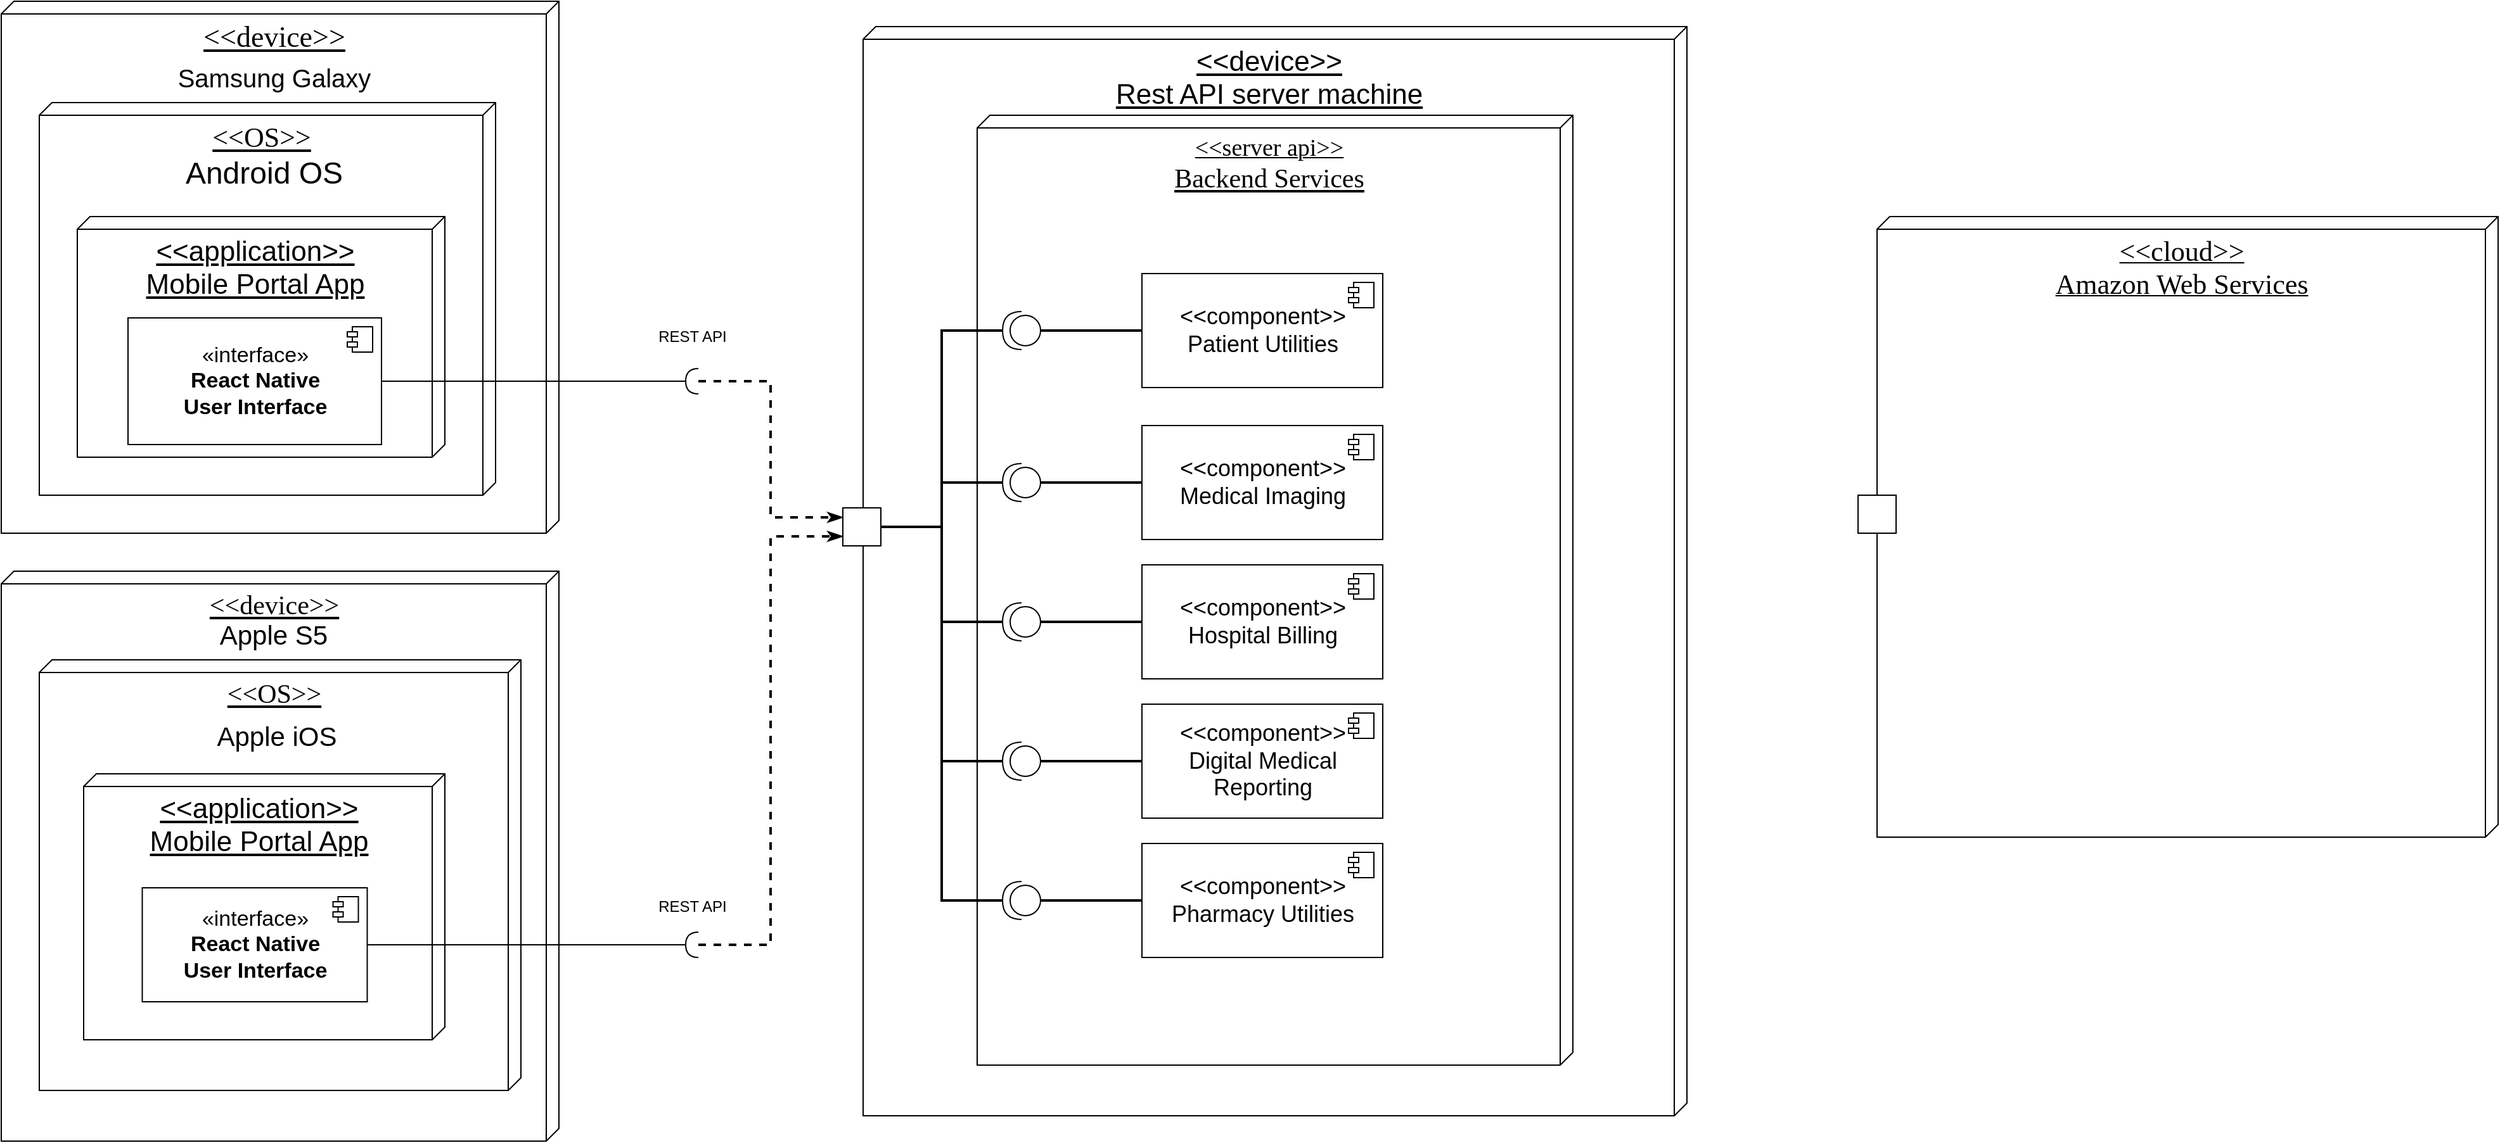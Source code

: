 <mxfile version="14.6.9" type="github">
  <diagram name="Page-1" id="5f0bae14-7c28-e335-631c-24af17079c00">
    <mxGraphModel dx="2820" dy="912" grid="1" gridSize="10" guides="1" tooltips="1" connect="1" arrows="1" fold="1" page="1" pageScale="1" pageWidth="1100" pageHeight="850" background="#ffffff" math="0" shadow="0">
      <root>
        <mxCell id="0" />
        <mxCell id="1" parent="0" />
        <mxCell id="D0nsK-4iOJoPO3HQ679--17" value="&lt;div style=&quot;font-size: 22px&quot;&gt;&lt;font style=&quot;font-size: 22px&quot;&gt;&amp;lt;&amp;lt;device&amp;gt;&amp;gt;&lt;/font&gt;&lt;/div&gt;&lt;div style=&quot;font-size: 22px&quot;&gt;&lt;font style=&quot;font-size: 22px&quot;&gt;Rest API server machine&lt;br&gt;&lt;/font&gt;&lt;/div&gt;" style="verticalAlign=top;align=center;spacingTop=8;spacingLeft=2;spacingRight=12;shape=cube;size=10;direction=south;fontStyle=4;html=1;" vertex="1" parent="1">
          <mxGeometry x="-200" y="60" width="650" height="860" as="geometry" />
        </mxCell>
        <mxCell id="39150e848f15840c-1" value="&lt;div&gt;&lt;font style=&quot;font-size: 19px&quot;&gt;&amp;lt;&amp;lt;server api&amp;gt;&amp;gt;&lt;/font&gt;&lt;br&gt;&lt;/div&gt;&lt;div style=&quot;font-size: 21px&quot; align=&quot;center&quot;&gt;&lt;font style=&quot;font-size: 21px&quot;&gt;Backend Services&lt;/font&gt;&lt;/div&gt;" style="verticalAlign=top;align=center;spacingTop=8;spacingLeft=2;spacingRight=12;shape=cube;size=10;direction=south;fontStyle=4;html=1;rounded=0;shadow=0;comic=0;labelBackgroundColor=none;strokeWidth=1;fontFamily=Verdana;fontSize=12" parent="1" vertex="1">
          <mxGeometry x="-110" y="130" width="470" height="750" as="geometry" />
        </mxCell>
        <mxCell id="39150e848f15840c-2" value="&lt;div align=&quot;center&quot;&gt;&lt;font style=&quot;font-size: 22px&quot;&gt;&amp;lt;&amp;lt;cloud&amp;gt;&amp;gt;&lt;/font&gt;&lt;/div&gt;&lt;div align=&quot;center&quot;&gt;&lt;font style=&quot;font-size: 22px&quot;&gt;Amazon Web Services&lt;br&gt;&lt;/font&gt;&lt;/div&gt;" style="verticalAlign=top;align=center;spacingTop=8;spacingLeft=2;spacingRight=12;shape=cube;size=10;direction=south;fontStyle=4;html=1;rounded=0;shadow=0;comic=0;labelBackgroundColor=none;strokeWidth=1;fontFamily=Verdana;fontSize=12" parent="1" vertex="1">
          <mxGeometry x="600" y="210" width="490" height="490" as="geometry" />
        </mxCell>
        <mxCell id="bZb01kiOmycca8Bfqlvu-1" value="&lt;div style=&quot;font-size: 23px&quot; align=&quot;center&quot;&gt;&lt;font style=&quot;font-size: 23px&quot;&gt;&amp;lt;&amp;lt;device&amp;gt;&amp;gt;&lt;/font&gt;&lt;/div&gt;&lt;div style=&quot;font-size: 23px&quot; align=&quot;center&quot;&gt;&lt;font style=&quot;font-size: 23px&quot;&gt;&lt;br&gt;&lt;/font&gt;&lt;/div&gt;" style="verticalAlign=top;align=center;spacingTop=8;spacingLeft=2;spacingRight=12;shape=cube;size=10;direction=south;fontStyle=4;html=1;rounded=0;shadow=0;comic=0;labelBackgroundColor=none;strokeWidth=1;fontFamily=Verdana;fontSize=12" parent="1" vertex="1">
          <mxGeometry x="-880" y="40" width="440" height="420" as="geometry" />
        </mxCell>
        <mxCell id="bZb01kiOmycca8Bfqlvu-2" value="&lt;div style=&quot;font-size: 22px&quot; align=&quot;center&quot;&gt;&lt;font style=&quot;font-size: 22px&quot;&gt;&amp;lt;&amp;lt;OS&amp;gt;&amp;gt;&lt;/font&gt;&lt;/div&gt;&lt;div style=&quot;font-size: 22px&quot; align=&quot;center&quot;&gt;&lt;font style=&quot;font-size: 22px&quot;&gt;&lt;br&gt;&lt;/font&gt;&lt;/div&gt;" style="verticalAlign=top;align=center;spacingTop=8;spacingLeft=2;spacingRight=12;shape=cube;size=10;direction=south;fontStyle=4;html=1;rounded=0;shadow=0;comic=0;labelBackgroundColor=none;strokeWidth=1;fontFamily=Verdana;fontSize=12" parent="1" vertex="1">
          <mxGeometry x="-850" y="120" width="360" height="310" as="geometry" />
        </mxCell>
        <mxCell id="bZb01kiOmycca8Bfqlvu-3" value="&lt;div style=&quot;font-size: 24px&quot;&gt;&lt;font style=&quot;font-size: 24px&quot;&gt;Android OS&lt;/font&gt;&lt;/div&gt;&lt;div style=&quot;font-size: 24px&quot;&gt;&lt;font style=&quot;font-size: 24px&quot;&gt;&lt;br&gt;&lt;/font&gt;&lt;/div&gt;" style="text;html=1;strokeColor=none;fillColor=none;align=center;verticalAlign=middle;whiteSpace=wrap;rounded=0;" parent="1" vertex="1">
          <mxGeometry x="-755" y="180" width="165" height="20" as="geometry" />
        </mxCell>
        <mxCell id="bZb01kiOmycca8Bfqlvu-4" value="&lt;font style=&quot;font-size: 20px&quot;&gt;Samsung Galaxy&lt;/font&gt;" style="text;html=1;strokeColor=none;fillColor=none;align=center;verticalAlign=middle;whiteSpace=wrap;rounded=0;" parent="1" vertex="1">
          <mxGeometry x="-757.5" y="90" width="185" height="20" as="geometry" />
        </mxCell>
        <mxCell id="bZb01kiOmycca8Bfqlvu-6" value="&lt;div style=&quot;font-size: 21px&quot; align=&quot;center&quot;&gt;&lt;font style=&quot;font-size: 21px&quot;&gt;&amp;lt;&amp;lt;device&amp;gt;&amp;gt;&lt;/font&gt;&lt;/div&gt;&lt;div style=&quot;font-size: 21px&quot; align=&quot;center&quot;&gt;&lt;font style=&quot;font-size: 21px&quot;&gt;&lt;br&gt;&lt;/font&gt;&lt;/div&gt;" style="verticalAlign=top;align=center;spacingTop=8;spacingLeft=2;spacingRight=12;shape=cube;size=10;direction=south;fontStyle=4;html=1;rounded=0;shadow=0;comic=0;labelBackgroundColor=none;strokeWidth=1;fontFamily=Verdana;fontSize=12" parent="1" vertex="1">
          <mxGeometry x="-880" y="490" width="440" height="450" as="geometry" />
        </mxCell>
        <mxCell id="bZb01kiOmycca8Bfqlvu-7" value="&lt;div style=&quot;font-size: 21px&quot; align=&quot;center&quot;&gt;&lt;font style=&quot;font-size: 21px&quot;&gt;&amp;lt;&amp;lt;OS&amp;gt;&amp;gt;&lt;/font&gt;&lt;/div&gt;&lt;div style=&quot;font-size: 21px&quot; align=&quot;center&quot;&gt;&lt;font style=&quot;font-size: 21px&quot;&gt;&lt;br&gt;&lt;/font&gt;&lt;/div&gt;" style="verticalAlign=top;align=center;spacingTop=8;spacingLeft=2;spacingRight=12;shape=cube;size=10;direction=south;fontStyle=4;html=1;rounded=0;shadow=0;comic=0;labelBackgroundColor=none;strokeWidth=1;fontFamily=Verdana;fontSize=12" parent="1" vertex="1">
          <mxGeometry x="-850" y="560" width="380" height="340" as="geometry" />
        </mxCell>
        <mxCell id="bZb01kiOmycca8Bfqlvu-8" value="&lt;font style=&quot;font-size: 21px&quot;&gt;Apple iOS&lt;/font&gt;" style="text;html=1;strokeColor=none;fillColor=none;align=center;verticalAlign=middle;whiteSpace=wrap;rounded=0;" parent="1" vertex="1">
          <mxGeometry x="-720" y="610" width="115" height="20" as="geometry" />
        </mxCell>
        <mxCell id="bZb01kiOmycca8Bfqlvu-9" value="&lt;font style=&quot;font-size: 21px&quot;&gt;Apple S5&lt;/font&gt;" style="text;html=1;strokeColor=none;fillColor=none;align=center;verticalAlign=middle;whiteSpace=wrap;rounded=0;" parent="1" vertex="1">
          <mxGeometry x="-720" y="530" width="110" height="20" as="geometry" />
        </mxCell>
        <mxCell id="NkFCByyqnqAlxPoUBvwc-2" value="&lt;div style=&quot;font-size: 22px&quot; align=&quot;center&quot;&gt;&lt;font style=&quot;font-size: 22px&quot;&gt;&amp;lt;&amp;lt;application&amp;gt;&amp;gt;&lt;/font&gt;&lt;/div&gt;&lt;div style=&quot;font-size: 22px&quot; align=&quot;center&quot;&gt;&lt;font style=&quot;font-size: 22px&quot;&gt;Mobile Portal App&lt;/font&gt;&lt;/div&gt;&lt;div style=&quot;font-size: 22px&quot; align=&quot;center&quot;&gt;&lt;font style=&quot;font-size: 22px&quot;&gt;&lt;br&gt;&lt;/font&gt;&lt;/div&gt;" style="verticalAlign=top;align=center;spacingTop=8;spacingLeft=2;spacingRight=12;shape=cube;size=10;direction=south;fontStyle=4;html=1;" parent="1" vertex="1">
          <mxGeometry x="-820" y="210" width="290" height="190" as="geometry" />
        </mxCell>
        <mxCell id="NkFCByyqnqAlxPoUBvwc-4" value="&lt;div style=&quot;font-size: 22px&quot; align=&quot;center&quot;&gt;&lt;font style=&quot;font-size: 22px&quot;&gt;&amp;lt;&amp;lt;application&amp;gt;&amp;gt;&lt;/font&gt;&lt;/div&gt;&lt;div style=&quot;font-size: 22px&quot; align=&quot;center&quot;&gt;&lt;font style=&quot;font-size: 22px&quot;&gt;Mobile Portal App&lt;/font&gt;&lt;/div&gt;&lt;div style=&quot;font-size: 22px&quot; align=&quot;center&quot;&gt;&lt;font style=&quot;font-size: 22px&quot;&gt;&lt;br&gt;&lt;/font&gt;&lt;/div&gt;" style="verticalAlign=top;align=center;spacingTop=8;spacingLeft=2;spacingRight=12;shape=cube;size=10;direction=south;fontStyle=4;html=1;" parent="1" vertex="1">
          <mxGeometry x="-815" y="650" width="285" height="210" as="geometry" />
        </mxCell>
        <mxCell id="D0nsK-4iOJoPO3HQ679--57" style="edgeStyle=orthogonalEdgeStyle;rounded=0;orthogonalLoop=1;jettySize=auto;html=1;entryX=0;entryY=0.5;entryDx=0;entryDy=0;entryPerimeter=0;endArrow=none;endFill=0;strokeWidth=2;" edge="1" parent="1" source="D0nsK-4iOJoPO3HQ679--1" target="D0nsK-4iOJoPO3HQ679--55">
          <mxGeometry relative="1" as="geometry" />
        </mxCell>
        <mxCell id="D0nsK-4iOJoPO3HQ679--1" value="&lt;div style=&quot;font-size: 18px&quot;&gt;&lt;font style=&quot;font-size: 18px&quot;&gt;&amp;lt;&amp;lt;component&amp;gt;&amp;gt;&lt;/font&gt;&lt;/div&gt;&lt;div style=&quot;font-size: 18px&quot;&gt;&lt;font style=&quot;font-size: 18px&quot;&gt;Patient Utilities&lt;br&gt;&lt;/font&gt;&lt;/div&gt;" style="html=1;dropTarget=0;" vertex="1" parent="1">
          <mxGeometry x="20" y="255" width="190" height="90" as="geometry" />
        </mxCell>
        <mxCell id="D0nsK-4iOJoPO3HQ679--2" value="" style="shape=module;jettyWidth=8;jettyHeight=4;" vertex="1" parent="D0nsK-4iOJoPO3HQ679--1">
          <mxGeometry x="1" width="20" height="20" relative="1" as="geometry">
            <mxPoint x="-27" y="7" as="offset" />
          </mxGeometry>
        </mxCell>
        <mxCell id="D0nsK-4iOJoPO3HQ679--67" style="edgeStyle=orthogonalEdgeStyle;rounded=0;orthogonalLoop=1;jettySize=auto;html=1;entryX=0;entryY=0.5;entryDx=0;entryDy=0;entryPerimeter=0;endArrow=none;endFill=0;strokeWidth=2;" edge="1" parent="1" source="D0nsK-4iOJoPO3HQ679--3" target="D0nsK-4iOJoPO3HQ679--66">
          <mxGeometry relative="1" as="geometry" />
        </mxCell>
        <mxCell id="D0nsK-4iOJoPO3HQ679--3" value="&lt;div style=&quot;font-size: 18px&quot;&gt;&lt;font style=&quot;font-size: 18px&quot;&gt;&amp;lt;&amp;lt;component&amp;gt;&amp;gt;&lt;/font&gt;&lt;/div&gt;&lt;div style=&quot;font-size: 18px&quot;&gt;&lt;font style=&quot;font-size: 18px&quot;&gt;Medical Imaging&lt;br&gt;&lt;/font&gt;&lt;/div&gt;" style="html=1;dropTarget=0;" vertex="1" parent="1">
          <mxGeometry x="20" y="375" width="190" height="90" as="geometry" />
        </mxCell>
        <mxCell id="D0nsK-4iOJoPO3HQ679--4" value="" style="shape=module;jettyWidth=8;jettyHeight=4;" vertex="1" parent="D0nsK-4iOJoPO3HQ679--3">
          <mxGeometry x="1" width="20" height="20" relative="1" as="geometry">
            <mxPoint x="-27" y="7" as="offset" />
          </mxGeometry>
        </mxCell>
        <mxCell id="D0nsK-4iOJoPO3HQ679--63" style="edgeStyle=orthogonalEdgeStyle;rounded=0;orthogonalLoop=1;jettySize=auto;html=1;entryX=0;entryY=0.5;entryDx=0;entryDy=0;entryPerimeter=0;endArrow=none;endFill=0;strokeWidth=2;" edge="1" parent="1" source="D0nsK-4iOJoPO3HQ679--5" target="D0nsK-4iOJoPO3HQ679--61">
          <mxGeometry relative="1" as="geometry" />
        </mxCell>
        <mxCell id="D0nsK-4iOJoPO3HQ679--5" value="&lt;div style=&quot;font-size: 18px&quot;&gt;&lt;font style=&quot;font-size: 18px&quot;&gt;&amp;lt;&amp;lt;component&amp;gt;&amp;gt;&lt;/font&gt;&lt;/div&gt;&lt;div style=&quot;font-size: 18px&quot;&gt;&lt;font style=&quot;font-size: 18px&quot;&gt;Hospital Billing&lt;br&gt;&lt;/font&gt;&lt;/div&gt;" style="html=1;dropTarget=0;" vertex="1" parent="1">
          <mxGeometry x="20" y="485" width="190" height="90" as="geometry" />
        </mxCell>
        <mxCell id="D0nsK-4iOJoPO3HQ679--6" value="" style="shape=module;jettyWidth=8;jettyHeight=4;" vertex="1" parent="D0nsK-4iOJoPO3HQ679--5">
          <mxGeometry x="1" width="20" height="20" relative="1" as="geometry">
            <mxPoint x="-27" y="7" as="offset" />
          </mxGeometry>
        </mxCell>
        <mxCell id="D0nsK-4iOJoPO3HQ679--65" style="edgeStyle=orthogonalEdgeStyle;rounded=0;orthogonalLoop=1;jettySize=auto;html=1;entryX=0;entryY=0.5;entryDx=0;entryDy=0;entryPerimeter=0;endArrow=none;endFill=0;strokeWidth=2;" edge="1" parent="1" source="D0nsK-4iOJoPO3HQ679--7" target="D0nsK-4iOJoPO3HQ679--60">
          <mxGeometry relative="1" as="geometry" />
        </mxCell>
        <mxCell id="D0nsK-4iOJoPO3HQ679--7" value="&lt;div style=&quot;font-size: 18px&quot;&gt;&lt;font style=&quot;font-size: 18px&quot;&gt;&amp;lt;&amp;lt;component&amp;gt;&amp;gt;&lt;/font&gt;&lt;/div&gt;&lt;div style=&quot;font-size: 18px&quot;&gt;&lt;font style=&quot;font-size: 18px&quot;&gt;Digital Medical&lt;/font&gt;&lt;/div&gt;&lt;div style=&quot;font-size: 18px&quot;&gt;&lt;font style=&quot;font-size: 18px&quot;&gt;Reporting&lt;br&gt;&lt;/font&gt;&lt;/div&gt;" style="html=1;dropTarget=0;" vertex="1" parent="1">
          <mxGeometry x="20" y="595" width="190" height="90" as="geometry" />
        </mxCell>
        <mxCell id="D0nsK-4iOJoPO3HQ679--8" value="" style="shape=module;jettyWidth=8;jettyHeight=4;" vertex="1" parent="D0nsK-4iOJoPO3HQ679--7">
          <mxGeometry x="1" width="20" height="20" relative="1" as="geometry">
            <mxPoint x="-27" y="7" as="offset" />
          </mxGeometry>
        </mxCell>
        <mxCell id="D0nsK-4iOJoPO3HQ679--64" style="edgeStyle=orthogonalEdgeStyle;rounded=0;orthogonalLoop=1;jettySize=auto;html=1;entryX=0;entryY=0.5;entryDx=0;entryDy=0;entryPerimeter=0;endArrow=none;endFill=0;strokeWidth=2;" edge="1" parent="1" source="D0nsK-4iOJoPO3HQ679--9" target="D0nsK-4iOJoPO3HQ679--62">
          <mxGeometry relative="1" as="geometry" />
        </mxCell>
        <mxCell id="D0nsK-4iOJoPO3HQ679--9" value="&lt;div style=&quot;font-size: 18px&quot;&gt;&lt;font style=&quot;font-size: 18px&quot;&gt;&amp;lt;&amp;lt;component&amp;gt;&amp;gt;&lt;/font&gt;&lt;/div&gt;&lt;div style=&quot;font-size: 18px&quot;&gt;&lt;font style=&quot;font-size: 18px&quot;&gt;Pharmacy Utilities&lt;br&gt;&lt;/font&gt;&lt;/div&gt;" style="html=1;dropTarget=0;" vertex="1" parent="1">
          <mxGeometry x="20" y="705" width="190" height="90" as="geometry" />
        </mxCell>
        <mxCell id="D0nsK-4iOJoPO3HQ679--10" value="" style="shape=module;jettyWidth=8;jettyHeight=4;" vertex="1" parent="D0nsK-4iOJoPO3HQ679--9">
          <mxGeometry x="1" width="20" height="20" relative="1" as="geometry">
            <mxPoint x="-27" y="7" as="offset" />
          </mxGeometry>
        </mxCell>
        <mxCell id="D0nsK-4iOJoPO3HQ679--31" style="edgeStyle=orthogonalEdgeStyle;rounded=0;orthogonalLoop=1;jettySize=auto;html=1;exitX=1;exitY=0.5;exitDx=0;exitDy=0;entryX=1;entryY=0.5;entryDx=0;entryDy=0;entryPerimeter=0;endArrow=none;endFill=0;" edge="1" parent="1" source="D0nsK-4iOJoPO3HQ679--11" target="D0nsK-4iOJoPO3HQ679--29">
          <mxGeometry relative="1" as="geometry" />
        </mxCell>
        <mxCell id="D0nsK-4iOJoPO3HQ679--11" value="&lt;div style=&quot;font-size: 17px&quot;&gt;&lt;font style=&quot;font-size: 17px&quot;&gt;«interface»&lt;/font&gt;&lt;/div&gt;&lt;div style=&quot;font-size: 17px&quot;&gt;&lt;font style=&quot;font-size: 17px&quot;&gt;&lt;b&gt;React Native &lt;br&gt;&lt;/b&gt;&lt;/font&gt;&lt;/div&gt;&lt;div style=&quot;font-size: 17px&quot;&gt;&lt;font style=&quot;font-size: 17px&quot;&gt;&lt;b&gt;User Interface&lt;/b&gt;&lt;br&gt;&lt;/font&gt;&lt;/div&gt;" style="html=1;dropTarget=0;" vertex="1" parent="1">
          <mxGeometry x="-780" y="290" width="200" height="100" as="geometry" />
        </mxCell>
        <mxCell id="D0nsK-4iOJoPO3HQ679--12" value="" style="shape=module;jettyWidth=8;jettyHeight=4;" vertex="1" parent="D0nsK-4iOJoPO3HQ679--11">
          <mxGeometry x="1" width="20" height="20" relative="1" as="geometry">
            <mxPoint x="-27" y="7" as="offset" />
          </mxGeometry>
        </mxCell>
        <mxCell id="D0nsK-4iOJoPO3HQ679--33" style="edgeStyle=orthogonalEdgeStyle;rounded=0;orthogonalLoop=1;jettySize=auto;html=1;entryX=1;entryY=0.5;entryDx=0;entryDy=0;entryPerimeter=0;endArrow=none;endFill=0;" edge="1" parent="1" source="D0nsK-4iOJoPO3HQ679--13" target="D0nsK-4iOJoPO3HQ679--32">
          <mxGeometry relative="1" as="geometry">
            <Array as="points">
              <mxPoint x="-350" y="785" />
            </Array>
          </mxGeometry>
        </mxCell>
        <mxCell id="D0nsK-4iOJoPO3HQ679--13" value="&lt;div style=&quot;font-size: 17px&quot;&gt;&lt;font style=&quot;font-size: 17px&quot;&gt;«interface»&lt;/font&gt;&lt;/div&gt;&lt;div style=&quot;font-size: 17px&quot;&gt;&lt;font style=&quot;font-size: 17px&quot;&gt;&lt;b&gt;React Native &lt;br&gt;&lt;/b&gt;&lt;/font&gt;&lt;/div&gt;&lt;div style=&quot;font-size: 17px&quot;&gt;&lt;font style=&quot;font-size: 17px&quot;&gt;&lt;b&gt;User Interface&lt;/b&gt;&lt;br&gt;&lt;/font&gt;&lt;/div&gt;" style="html=1;dropTarget=0;" vertex="1" parent="1">
          <mxGeometry x="-768.75" y="740" width="177.5" height="90" as="geometry" />
        </mxCell>
        <mxCell id="D0nsK-4iOJoPO3HQ679--14" value="" style="shape=module;jettyWidth=8;jettyHeight=4;" vertex="1" parent="D0nsK-4iOJoPO3HQ679--13">
          <mxGeometry x="1" width="20" height="20" relative="1" as="geometry">
            <mxPoint x="-27" y="7" as="offset" />
          </mxGeometry>
        </mxCell>
        <mxCell id="D0nsK-4iOJoPO3HQ679--68" style="edgeStyle=orthogonalEdgeStyle;rounded=0;orthogonalLoop=1;jettySize=auto;html=1;entryX=1;entryY=0.5;entryDx=0;entryDy=0;entryPerimeter=0;endArrow=none;endFill=0;strokeWidth=2;" edge="1" parent="1" source="D0nsK-4iOJoPO3HQ679--27" target="D0nsK-4iOJoPO3HQ679--55">
          <mxGeometry relative="1" as="geometry" />
        </mxCell>
        <mxCell id="D0nsK-4iOJoPO3HQ679--69" style="edgeStyle=orthogonalEdgeStyle;rounded=0;orthogonalLoop=1;jettySize=auto;html=1;entryX=1;entryY=0.5;entryDx=0;entryDy=0;entryPerimeter=0;endArrow=none;endFill=0;strokeWidth=2;" edge="1" parent="1" source="D0nsK-4iOJoPO3HQ679--27" target="D0nsK-4iOJoPO3HQ679--66">
          <mxGeometry relative="1" as="geometry" />
        </mxCell>
        <mxCell id="D0nsK-4iOJoPO3HQ679--70" style="edgeStyle=orthogonalEdgeStyle;rounded=0;orthogonalLoop=1;jettySize=auto;html=1;entryX=1;entryY=0.5;entryDx=0;entryDy=0;entryPerimeter=0;endArrow=none;endFill=0;strokeWidth=2;" edge="1" parent="1" source="D0nsK-4iOJoPO3HQ679--27" target="D0nsK-4iOJoPO3HQ679--61">
          <mxGeometry relative="1" as="geometry" />
        </mxCell>
        <mxCell id="D0nsK-4iOJoPO3HQ679--71" style="edgeStyle=orthogonalEdgeStyle;rounded=0;orthogonalLoop=1;jettySize=auto;html=1;entryX=1;entryY=0.5;entryDx=0;entryDy=0;entryPerimeter=0;endArrow=none;endFill=0;strokeWidth=2;" edge="1" parent="1" source="D0nsK-4iOJoPO3HQ679--27" target="D0nsK-4iOJoPO3HQ679--60">
          <mxGeometry relative="1" as="geometry" />
        </mxCell>
        <mxCell id="D0nsK-4iOJoPO3HQ679--72" style="edgeStyle=orthogonalEdgeStyle;rounded=0;orthogonalLoop=1;jettySize=auto;html=1;entryX=1;entryY=0.5;entryDx=0;entryDy=0;entryPerimeter=0;endArrow=none;endFill=0;strokeWidth=2;" edge="1" parent="1" source="D0nsK-4iOJoPO3HQ679--27" target="D0nsK-4iOJoPO3HQ679--62">
          <mxGeometry relative="1" as="geometry" />
        </mxCell>
        <mxCell id="D0nsK-4iOJoPO3HQ679--27" value="" style="rounded=0;whiteSpace=wrap;html=1;" vertex="1" parent="1">
          <mxGeometry x="-216" y="440" width="30" height="30" as="geometry" />
        </mxCell>
        <mxCell id="D0nsK-4iOJoPO3HQ679--28" value="" style="rounded=0;whiteSpace=wrap;html=1;" vertex="1" parent="1">
          <mxGeometry x="585" y="430" width="30" height="30" as="geometry" />
        </mxCell>
        <mxCell id="D0nsK-4iOJoPO3HQ679--34" style="edgeStyle=orthogonalEdgeStyle;rounded=0;orthogonalLoop=1;jettySize=auto;html=1;entryX=0;entryY=0.25;entryDx=0;entryDy=0;endArrow=classicThin;endFill=1;dashed=1;strokeWidth=2;" edge="1" parent="1" source="D0nsK-4iOJoPO3HQ679--29" target="D0nsK-4iOJoPO3HQ679--27">
          <mxGeometry relative="1" as="geometry" />
        </mxCell>
        <mxCell id="D0nsK-4iOJoPO3HQ679--29" value="" style="shape=requiredInterface;html=1;verticalLabelPosition=bottom;rotation=-180;" vertex="1" parent="1">
          <mxGeometry x="-340" y="330" width="10" height="20" as="geometry" />
        </mxCell>
        <mxCell id="D0nsK-4iOJoPO3HQ679--36" style="edgeStyle=orthogonalEdgeStyle;rounded=0;orthogonalLoop=1;jettySize=auto;html=1;entryX=0;entryY=0.75;entryDx=0;entryDy=0;dashed=1;endArrow=classicThin;endFill=1;strokeWidth=2;" edge="1" parent="1" source="D0nsK-4iOJoPO3HQ679--32" target="D0nsK-4iOJoPO3HQ679--27">
          <mxGeometry relative="1" as="geometry" />
        </mxCell>
        <mxCell id="D0nsK-4iOJoPO3HQ679--32" value="" style="shape=requiredInterface;html=1;verticalLabelPosition=bottom;rotation=-180;" vertex="1" parent="1">
          <mxGeometry x="-340" y="775" width="10" height="20" as="geometry" />
        </mxCell>
        <mxCell id="D0nsK-4iOJoPO3HQ679--35" value="REST API" style="text;html=1;align=center;verticalAlign=middle;resizable=0;points=[];autosize=1;strokeColor=none;" vertex="1" parent="1">
          <mxGeometry x="-370" y="295" width="70" height="20" as="geometry" />
        </mxCell>
        <mxCell id="D0nsK-4iOJoPO3HQ679--37" value="REST API" style="text;html=1;align=center;verticalAlign=middle;resizable=0;points=[];autosize=1;strokeColor=none;" vertex="1" parent="1">
          <mxGeometry x="-370" y="745" width="70" height="20" as="geometry" />
        </mxCell>
        <mxCell id="D0nsK-4iOJoPO3HQ679--55" value="" style="shape=providedRequiredInterface;html=1;verticalLabelPosition=bottom;rotation=-180;" vertex="1" parent="1">
          <mxGeometry x="-90" y="285" width="30" height="30" as="geometry" />
        </mxCell>
        <mxCell id="D0nsK-4iOJoPO3HQ679--60" value="" style="shape=providedRequiredInterface;html=1;verticalLabelPosition=bottom;rotation=-180;" vertex="1" parent="1">
          <mxGeometry x="-90" y="625" width="30" height="30" as="geometry" />
        </mxCell>
        <mxCell id="D0nsK-4iOJoPO3HQ679--61" value="" style="shape=providedRequiredInterface;html=1;verticalLabelPosition=bottom;rotation=-180;" vertex="1" parent="1">
          <mxGeometry x="-90" y="515" width="30" height="30" as="geometry" />
        </mxCell>
        <mxCell id="D0nsK-4iOJoPO3HQ679--62" value="" style="shape=providedRequiredInterface;html=1;verticalLabelPosition=bottom;rotation=-180;" vertex="1" parent="1">
          <mxGeometry x="-90" y="735" width="30" height="30" as="geometry" />
        </mxCell>
        <mxCell id="D0nsK-4iOJoPO3HQ679--66" value="" style="shape=providedRequiredInterface;html=1;verticalLabelPosition=bottom;rotation=-180;" vertex="1" parent="1">
          <mxGeometry x="-90" y="405" width="30" height="30" as="geometry" />
        </mxCell>
      </root>
    </mxGraphModel>
  </diagram>
</mxfile>
